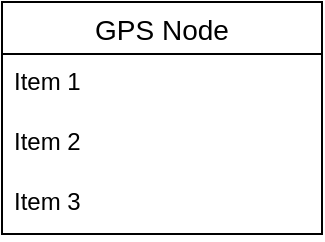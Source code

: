 <mxfile version="20.0.4" type="github"><diagram id="-LwDsGsTim9Ij8BkWzet" name="Page-1"><mxGraphModel dx="2031" dy="1077" grid="1" gridSize="10" guides="1" tooltips="1" connect="1" arrows="1" fold="1" page="1" pageScale="1" pageWidth="2000" pageHeight="2000" math="0" shadow="0"><root><mxCell id="0"/><mxCell id="1" parent="0"/><mxCell id="5Lo7r7qqAe-KTV8uwRSB-5" value="GPS Node" style="swimlane;fontStyle=0;childLayout=stackLayout;horizontal=1;startSize=26;horizontalStack=0;resizeParent=1;resizeParentMax=0;resizeLast=0;collapsible=1;marginBottom=0;align=center;fontSize=14;" vertex="1" parent="1"><mxGeometry x="380" y="200" width="160" height="116" as="geometry"/></mxCell><mxCell id="5Lo7r7qqAe-KTV8uwRSB-6" value="Item 1" style="text;strokeColor=none;fillColor=none;spacingLeft=4;spacingRight=4;overflow=hidden;rotatable=0;points=[[0,0.5],[1,0.5]];portConstraint=eastwest;fontSize=12;" vertex="1" parent="5Lo7r7qqAe-KTV8uwRSB-5"><mxGeometry y="26" width="160" height="30" as="geometry"/></mxCell><mxCell id="5Lo7r7qqAe-KTV8uwRSB-7" value="Item 2" style="text;strokeColor=none;fillColor=none;spacingLeft=4;spacingRight=4;overflow=hidden;rotatable=0;points=[[0,0.5],[1,0.5]];portConstraint=eastwest;fontSize=12;" vertex="1" parent="5Lo7r7qqAe-KTV8uwRSB-5"><mxGeometry y="56" width="160" height="30" as="geometry"/></mxCell><mxCell id="5Lo7r7qqAe-KTV8uwRSB-8" value="Item 3" style="text;strokeColor=none;fillColor=none;spacingLeft=4;spacingRight=4;overflow=hidden;rotatable=0;points=[[0,0.5],[1,0.5]];portConstraint=eastwest;fontSize=12;" vertex="1" parent="5Lo7r7qqAe-KTV8uwRSB-5"><mxGeometry y="86" width="160" height="30" as="geometry"/></mxCell></root></mxGraphModel></diagram></mxfile>